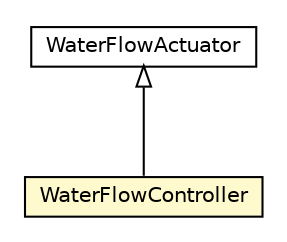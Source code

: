 #!/usr/local/bin/dot
#
# Class diagram 
# Generated by UMLGraph version R5_6-24-gf6e263 (http://www.umlgraph.org/)
#

digraph G {
	edge [fontname="Helvetica",fontsize=10,labelfontname="Helvetica",labelfontsize=10];
	node [fontname="Helvetica",fontsize=10,shape=plaintext];
	nodesep=0.25;
	ranksep=0.5;
	// org.universAAL.ontology.device.WaterFlowController
	c8638981 [label=<<table title="org.universAAL.ontology.device.WaterFlowController" border="0" cellborder="1" cellspacing="0" cellpadding="2" port="p" bgcolor="lemonChiffon" href="./WaterFlowController.html">
		<tr><td><table border="0" cellspacing="0" cellpadding="1">
<tr><td align="center" balign="center"> WaterFlowController </td></tr>
		</table></td></tr>
		</table>>, URL="./WaterFlowController.html", fontname="Helvetica", fontcolor="black", fontsize=10.0];
	// org.universAAL.ontology.device.WaterFlowActuator
	c8639007 [label=<<table title="org.universAAL.ontology.device.WaterFlowActuator" border="0" cellborder="1" cellspacing="0" cellpadding="2" port="p" href="./WaterFlowActuator.html">
		<tr><td><table border="0" cellspacing="0" cellpadding="1">
<tr><td align="center" balign="center"> WaterFlowActuator </td></tr>
		</table></td></tr>
		</table>>, URL="./WaterFlowActuator.html", fontname="Helvetica", fontcolor="black", fontsize=10.0];
	//org.universAAL.ontology.device.WaterFlowController extends org.universAAL.ontology.device.WaterFlowActuator
	c8639007:p -> c8638981:p [dir=back,arrowtail=empty];
}

